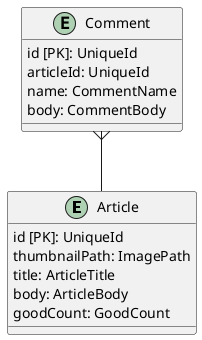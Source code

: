 @startuml
'https://plantuml.com/class-diagram

entity "Article"  {
    id [PK]: UniqueId
    thumbnailPath: ImagePath
    title: ArticleTitle
    body: ArticleBody
    goodCount: GoodCount
}

entity "Comment" {
    id [PK]: UniqueId
    articleId: UniqueId
    name: CommentName
    body: CommentBody
}
Comment }-- Article

@enduml
